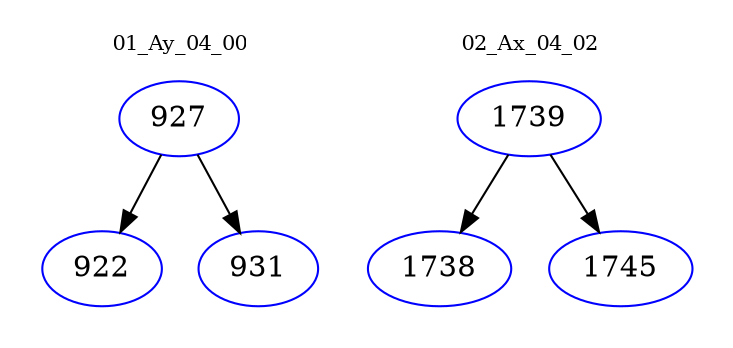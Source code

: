digraph{
subgraph cluster_0 {
color = white
label = "01_Ay_04_00";
fontsize=10;
T0_927 [label="927", color="blue"]
T0_927 -> T0_922 [color="black"]
T0_922 [label="922", color="blue"]
T0_927 -> T0_931 [color="black"]
T0_931 [label="931", color="blue"]
}
subgraph cluster_1 {
color = white
label = "02_Ax_04_02";
fontsize=10;
T1_1739 [label="1739", color="blue"]
T1_1739 -> T1_1738 [color="black"]
T1_1738 [label="1738", color="blue"]
T1_1739 -> T1_1745 [color="black"]
T1_1745 [label="1745", color="blue"]
}
}
